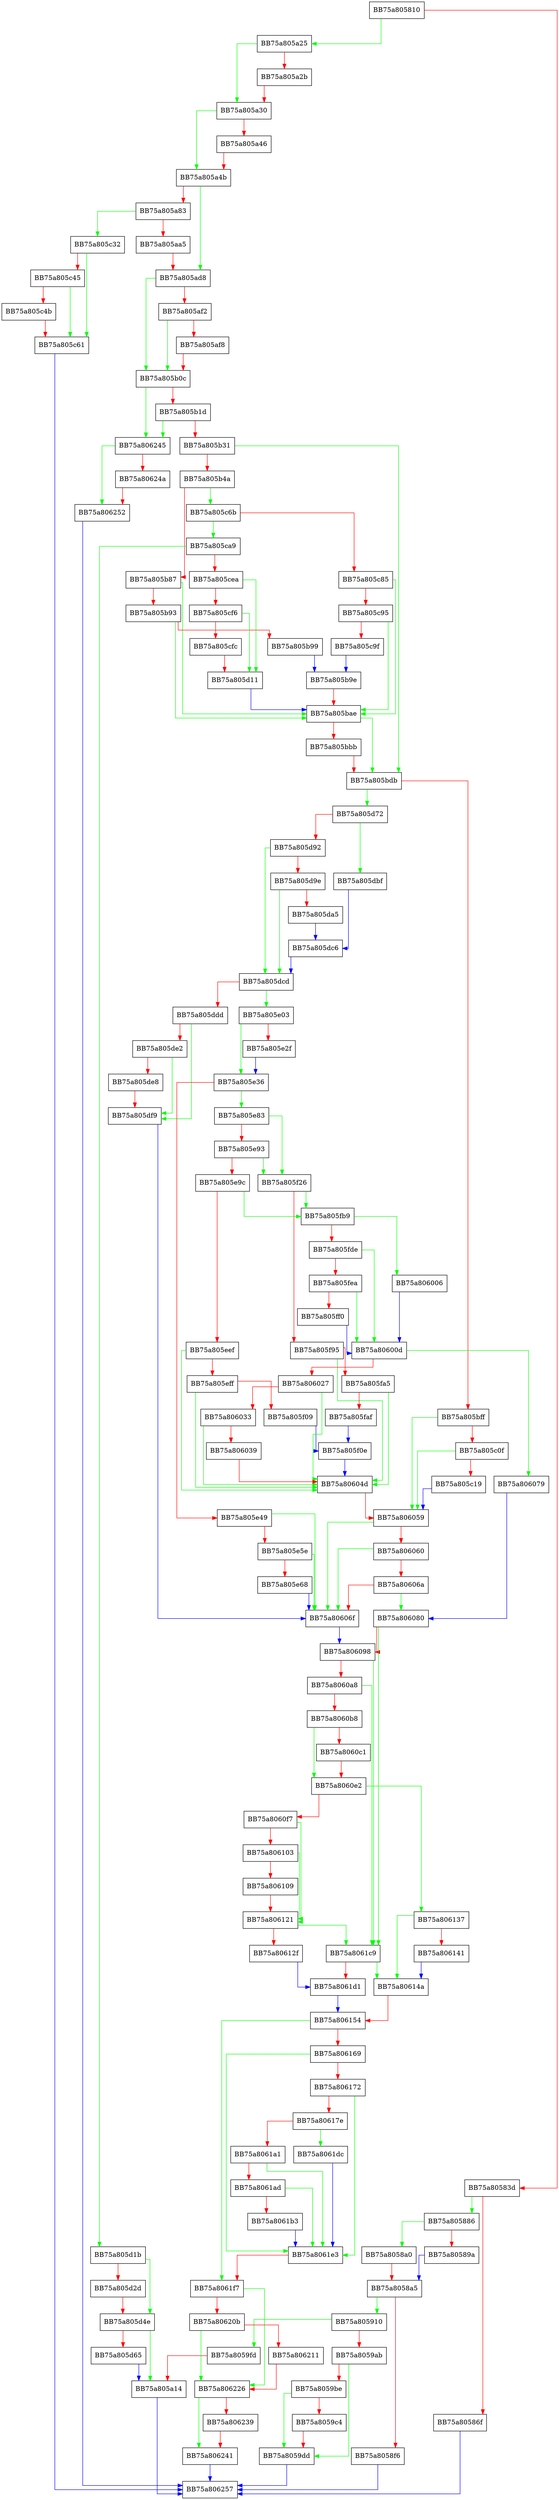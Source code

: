 digraph RemoveFile {
  node [shape="box"];
  graph [splines=ortho];
  BB75a805810 -> BB75a805a25 [color="green"];
  BB75a805810 -> BB75a80583d [color="red"];
  BB75a80583d -> BB75a805886 [color="green"];
  BB75a80583d -> BB75a80586f [color="red"];
  BB75a80586f -> BB75a806257 [color="blue"];
  BB75a805886 -> BB75a8058a0 [color="green"];
  BB75a805886 -> BB75a80589a [color="red"];
  BB75a80589a -> BB75a8058a5 [color="blue"];
  BB75a8058a0 -> BB75a8058a5 [color="red"];
  BB75a8058a5 -> BB75a805910 [color="green"];
  BB75a8058a5 -> BB75a8058f6 [color="red"];
  BB75a8058f6 -> BB75a806257 [color="blue"];
  BB75a805910 -> BB75a8059fd [color="green"];
  BB75a805910 -> BB75a8059ab [color="red"];
  BB75a8059ab -> BB75a8059dd [color="green"];
  BB75a8059ab -> BB75a8059be [color="red"];
  BB75a8059be -> BB75a8059dd [color="green"];
  BB75a8059be -> BB75a8059c4 [color="red"];
  BB75a8059c4 -> BB75a8059dd [color="red"];
  BB75a8059dd -> BB75a806257 [color="blue"];
  BB75a8059fd -> BB75a805a14 [color="red"];
  BB75a805a14 -> BB75a806257 [color="blue"];
  BB75a805a25 -> BB75a805a30 [color="green"];
  BB75a805a25 -> BB75a805a2b [color="red"];
  BB75a805a2b -> BB75a805a30 [color="red"];
  BB75a805a30 -> BB75a805a4b [color="green"];
  BB75a805a30 -> BB75a805a46 [color="red"];
  BB75a805a46 -> BB75a805a4b [color="red"];
  BB75a805a4b -> BB75a805ad8 [color="green"];
  BB75a805a4b -> BB75a805a83 [color="red"];
  BB75a805a83 -> BB75a805c32 [color="green"];
  BB75a805a83 -> BB75a805aa5 [color="red"];
  BB75a805aa5 -> BB75a805ad8 [color="red"];
  BB75a805ad8 -> BB75a805b0c [color="green"];
  BB75a805ad8 -> BB75a805af2 [color="red"];
  BB75a805af2 -> BB75a805b0c [color="green"];
  BB75a805af2 -> BB75a805af8 [color="red"];
  BB75a805af8 -> BB75a805b0c [color="red"];
  BB75a805b0c -> BB75a806245 [color="green"];
  BB75a805b0c -> BB75a805b1d [color="red"];
  BB75a805b1d -> BB75a806245 [color="green"];
  BB75a805b1d -> BB75a805b31 [color="red"];
  BB75a805b31 -> BB75a805bdb [color="green"];
  BB75a805b31 -> BB75a805b4a [color="red"];
  BB75a805b4a -> BB75a805c6b [color="green"];
  BB75a805b4a -> BB75a805b87 [color="red"];
  BB75a805b87 -> BB75a805bae [color="green"];
  BB75a805b87 -> BB75a805b93 [color="red"];
  BB75a805b93 -> BB75a805bae [color="green"];
  BB75a805b93 -> BB75a805b99 [color="red"];
  BB75a805b99 -> BB75a805b9e [color="blue"];
  BB75a805b9e -> BB75a805bae [color="red"];
  BB75a805bae -> BB75a805bdb [color="green"];
  BB75a805bae -> BB75a805bbb [color="red"];
  BB75a805bbb -> BB75a805bdb [color="red"];
  BB75a805bdb -> BB75a805d72 [color="green"];
  BB75a805bdb -> BB75a805bff [color="red"];
  BB75a805bff -> BB75a806059 [color="green"];
  BB75a805bff -> BB75a805c0f [color="red"];
  BB75a805c0f -> BB75a806059 [color="green"];
  BB75a805c0f -> BB75a805c19 [color="red"];
  BB75a805c19 -> BB75a806059 [color="blue"];
  BB75a805c32 -> BB75a805c61 [color="green"];
  BB75a805c32 -> BB75a805c45 [color="red"];
  BB75a805c45 -> BB75a805c61 [color="green"];
  BB75a805c45 -> BB75a805c4b [color="red"];
  BB75a805c4b -> BB75a805c61 [color="red"];
  BB75a805c61 -> BB75a806257 [color="blue"];
  BB75a805c6b -> BB75a805ca9 [color="green"];
  BB75a805c6b -> BB75a805c85 [color="red"];
  BB75a805c85 -> BB75a805bae [color="green"];
  BB75a805c85 -> BB75a805c95 [color="red"];
  BB75a805c95 -> BB75a805bae [color="green"];
  BB75a805c95 -> BB75a805c9f [color="red"];
  BB75a805c9f -> BB75a805b9e [color="blue"];
  BB75a805ca9 -> BB75a805d1b [color="green"];
  BB75a805ca9 -> BB75a805cea [color="red"];
  BB75a805cea -> BB75a805d11 [color="green"];
  BB75a805cea -> BB75a805cf6 [color="red"];
  BB75a805cf6 -> BB75a805d11 [color="green"];
  BB75a805cf6 -> BB75a805cfc [color="red"];
  BB75a805cfc -> BB75a805d11 [color="red"];
  BB75a805d11 -> BB75a805bae [color="blue"];
  BB75a805d1b -> BB75a805d4e [color="green"];
  BB75a805d1b -> BB75a805d2d [color="red"];
  BB75a805d2d -> BB75a805d4e [color="red"];
  BB75a805d4e -> BB75a805a14 [color="green"];
  BB75a805d4e -> BB75a805d65 [color="red"];
  BB75a805d65 -> BB75a805a14 [color="blue"];
  BB75a805d72 -> BB75a805dbf [color="green"];
  BB75a805d72 -> BB75a805d92 [color="red"];
  BB75a805d92 -> BB75a805dcd [color="green"];
  BB75a805d92 -> BB75a805d9e [color="red"];
  BB75a805d9e -> BB75a805dcd [color="green"];
  BB75a805d9e -> BB75a805da5 [color="red"];
  BB75a805da5 -> BB75a805dc6 [color="blue"];
  BB75a805dbf -> BB75a805dc6 [color="blue"];
  BB75a805dc6 -> BB75a805dcd [color="blue"];
  BB75a805dcd -> BB75a805e03 [color="green"];
  BB75a805dcd -> BB75a805ddd [color="red"];
  BB75a805ddd -> BB75a805df9 [color="green"];
  BB75a805ddd -> BB75a805de2 [color="red"];
  BB75a805de2 -> BB75a805df9 [color="green"];
  BB75a805de2 -> BB75a805de8 [color="red"];
  BB75a805de8 -> BB75a805df9 [color="red"];
  BB75a805df9 -> BB75a80606f [color="blue"];
  BB75a805e03 -> BB75a805e36 [color="green"];
  BB75a805e03 -> BB75a805e2f [color="red"];
  BB75a805e2f -> BB75a805e36 [color="blue"];
  BB75a805e36 -> BB75a805e83 [color="green"];
  BB75a805e36 -> BB75a805e49 [color="red"];
  BB75a805e49 -> BB75a80606f [color="green"];
  BB75a805e49 -> BB75a805e5e [color="red"];
  BB75a805e5e -> BB75a80606f [color="green"];
  BB75a805e5e -> BB75a805e68 [color="red"];
  BB75a805e68 -> BB75a80606f [color="blue"];
  BB75a805e83 -> BB75a805f26 [color="green"];
  BB75a805e83 -> BB75a805e93 [color="red"];
  BB75a805e93 -> BB75a805f26 [color="green"];
  BB75a805e93 -> BB75a805e9c [color="red"];
  BB75a805e9c -> BB75a805fb9 [color="green"];
  BB75a805e9c -> BB75a805eef [color="red"];
  BB75a805eef -> BB75a80604d [color="green"];
  BB75a805eef -> BB75a805eff [color="red"];
  BB75a805eff -> BB75a80604d [color="green"];
  BB75a805eff -> BB75a805f09 [color="red"];
  BB75a805f09 -> BB75a805f0e [color="blue"];
  BB75a805f0e -> BB75a80604d [color="blue"];
  BB75a805f26 -> BB75a805fb9 [color="green"];
  BB75a805f26 -> BB75a805f95 [color="red"];
  BB75a805f95 -> BB75a80604d [color="green"];
  BB75a805f95 -> BB75a805fa5 [color="red"];
  BB75a805fa5 -> BB75a80604d [color="green"];
  BB75a805fa5 -> BB75a805faf [color="red"];
  BB75a805faf -> BB75a805f0e [color="blue"];
  BB75a805fb9 -> BB75a806006 [color="green"];
  BB75a805fb9 -> BB75a805fde [color="red"];
  BB75a805fde -> BB75a80600d [color="green"];
  BB75a805fde -> BB75a805fea [color="red"];
  BB75a805fea -> BB75a80600d [color="green"];
  BB75a805fea -> BB75a805ff0 [color="red"];
  BB75a805ff0 -> BB75a80600d [color="blue"];
  BB75a806006 -> BB75a80600d [color="blue"];
  BB75a80600d -> BB75a806079 [color="green"];
  BB75a80600d -> BB75a806027 [color="red"];
  BB75a806027 -> BB75a80604d [color="green"];
  BB75a806027 -> BB75a806033 [color="red"];
  BB75a806033 -> BB75a80604d [color="green"];
  BB75a806033 -> BB75a806039 [color="red"];
  BB75a806039 -> BB75a80604d [color="red"];
  BB75a80604d -> BB75a806059 [color="red"];
  BB75a806059 -> BB75a80606f [color="green"];
  BB75a806059 -> BB75a806060 [color="red"];
  BB75a806060 -> BB75a80606f [color="green"];
  BB75a806060 -> BB75a80606a [color="red"];
  BB75a80606a -> BB75a806080 [color="green"];
  BB75a80606a -> BB75a80606f [color="red"];
  BB75a80606f -> BB75a806098 [color="blue"];
  BB75a806079 -> BB75a806080 [color="blue"];
  BB75a806080 -> BB75a8061c9 [color="green"];
  BB75a806080 -> BB75a806098 [color="red"];
  BB75a806098 -> BB75a8061c9 [color="green"];
  BB75a806098 -> BB75a8060a8 [color="red"];
  BB75a8060a8 -> BB75a8061c9 [color="green"];
  BB75a8060a8 -> BB75a8060b8 [color="red"];
  BB75a8060b8 -> BB75a8060e2 [color="green"];
  BB75a8060b8 -> BB75a8060c1 [color="red"];
  BB75a8060c1 -> BB75a8060e2 [color="red"];
  BB75a8060e2 -> BB75a806137 [color="green"];
  BB75a8060e2 -> BB75a8060f7 [color="red"];
  BB75a8060f7 -> BB75a806121 [color="green"];
  BB75a8060f7 -> BB75a806103 [color="red"];
  BB75a806103 -> BB75a806121 [color="green"];
  BB75a806103 -> BB75a806109 [color="red"];
  BB75a806109 -> BB75a806121 [color="red"];
  BB75a806121 -> BB75a8061c9 [color="green"];
  BB75a806121 -> BB75a80612f [color="red"];
  BB75a80612f -> BB75a8061d1 [color="blue"];
  BB75a806137 -> BB75a80614a [color="green"];
  BB75a806137 -> BB75a806141 [color="red"];
  BB75a806141 -> BB75a80614a [color="blue"];
  BB75a80614a -> BB75a806154 [color="red"];
  BB75a806154 -> BB75a8061f7 [color="green"];
  BB75a806154 -> BB75a806169 [color="red"];
  BB75a806169 -> BB75a8061e3 [color="green"];
  BB75a806169 -> BB75a806172 [color="red"];
  BB75a806172 -> BB75a8061e3 [color="green"];
  BB75a806172 -> BB75a80617e [color="red"];
  BB75a80617e -> BB75a8061dc [color="green"];
  BB75a80617e -> BB75a8061a1 [color="red"];
  BB75a8061a1 -> BB75a8061e3 [color="green"];
  BB75a8061a1 -> BB75a8061ad [color="red"];
  BB75a8061ad -> BB75a8061e3 [color="green"];
  BB75a8061ad -> BB75a8061b3 [color="red"];
  BB75a8061b3 -> BB75a8061e3 [color="blue"];
  BB75a8061c9 -> BB75a80614a [color="green"];
  BB75a8061c9 -> BB75a8061d1 [color="red"];
  BB75a8061d1 -> BB75a806154 [color="blue"];
  BB75a8061dc -> BB75a8061e3 [color="blue"];
  BB75a8061e3 -> BB75a8061f7 [color="red"];
  BB75a8061f7 -> BB75a806226 [color="green"];
  BB75a8061f7 -> BB75a80620b [color="red"];
  BB75a80620b -> BB75a806226 [color="green"];
  BB75a80620b -> BB75a806211 [color="red"];
  BB75a806211 -> BB75a806226 [color="red"];
  BB75a806226 -> BB75a806241 [color="green"];
  BB75a806226 -> BB75a806239 [color="red"];
  BB75a806239 -> BB75a806241 [color="red"];
  BB75a806241 -> BB75a806257 [color="blue"];
  BB75a806245 -> BB75a806252 [color="green"];
  BB75a806245 -> BB75a80624a [color="red"];
  BB75a80624a -> BB75a806252 [color="red"];
  BB75a806252 -> BB75a806257 [color="blue"];
}